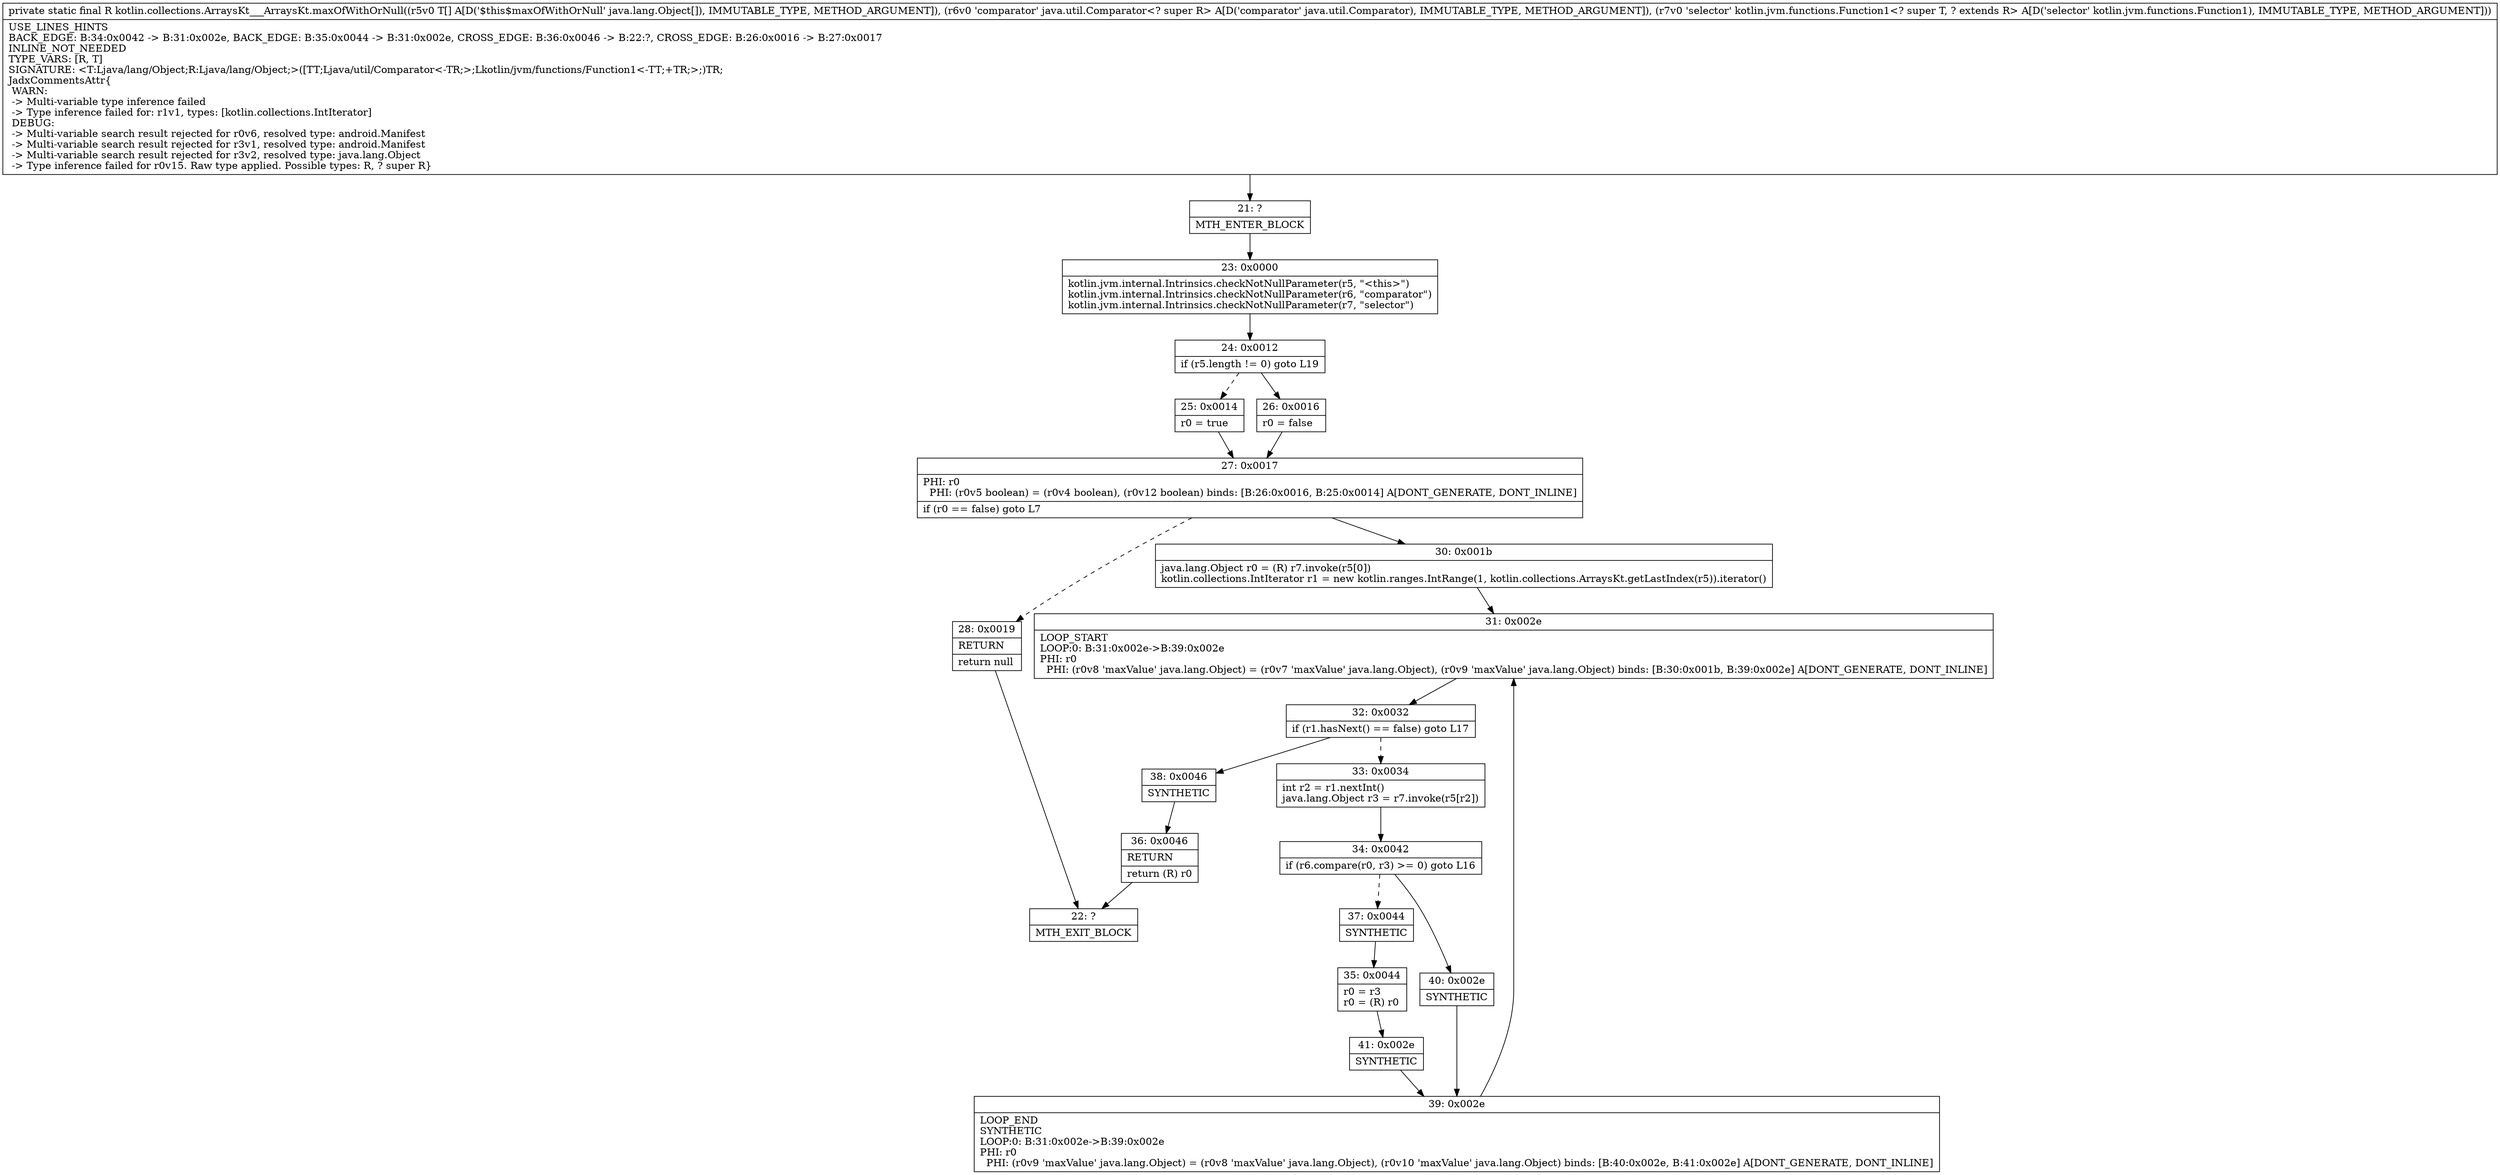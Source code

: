 digraph "CFG forkotlin.collections.ArraysKt___ArraysKt.maxOfWithOrNull([Ljava\/lang\/Object;Ljava\/util\/Comparator;Lkotlin\/jvm\/functions\/Function1;)Ljava\/lang\/Object;" {
Node_21 [shape=record,label="{21\:\ ?|MTH_ENTER_BLOCK\l}"];
Node_23 [shape=record,label="{23\:\ 0x0000|kotlin.jvm.internal.Intrinsics.checkNotNullParameter(r5, \"\<this\>\")\lkotlin.jvm.internal.Intrinsics.checkNotNullParameter(r6, \"comparator\")\lkotlin.jvm.internal.Intrinsics.checkNotNullParameter(r7, \"selector\")\l}"];
Node_24 [shape=record,label="{24\:\ 0x0012|if (r5.length != 0) goto L19\l}"];
Node_25 [shape=record,label="{25\:\ 0x0014|r0 = true\l}"];
Node_27 [shape=record,label="{27\:\ 0x0017|PHI: r0 \l  PHI: (r0v5 boolean) = (r0v4 boolean), (r0v12 boolean) binds: [B:26:0x0016, B:25:0x0014] A[DONT_GENERATE, DONT_INLINE]\l|if (r0 == false) goto L7\l}"];
Node_28 [shape=record,label="{28\:\ 0x0019|RETURN\l|return null\l}"];
Node_22 [shape=record,label="{22\:\ ?|MTH_EXIT_BLOCK\l}"];
Node_30 [shape=record,label="{30\:\ 0x001b|java.lang.Object r0 = (R) r7.invoke(r5[0])\lkotlin.collections.IntIterator r1 = new kotlin.ranges.IntRange(1, kotlin.collections.ArraysKt.getLastIndex(r5)).iterator()\l}"];
Node_31 [shape=record,label="{31\:\ 0x002e|LOOP_START\lLOOP:0: B:31:0x002e\-\>B:39:0x002e\lPHI: r0 \l  PHI: (r0v8 'maxValue' java.lang.Object) = (r0v7 'maxValue' java.lang.Object), (r0v9 'maxValue' java.lang.Object) binds: [B:30:0x001b, B:39:0x002e] A[DONT_GENERATE, DONT_INLINE]\l}"];
Node_32 [shape=record,label="{32\:\ 0x0032|if (r1.hasNext() == false) goto L17\l}"];
Node_33 [shape=record,label="{33\:\ 0x0034|int r2 = r1.nextInt()\ljava.lang.Object r3 = r7.invoke(r5[r2])\l}"];
Node_34 [shape=record,label="{34\:\ 0x0042|if (r6.compare(r0, r3) \>= 0) goto L16\l}"];
Node_37 [shape=record,label="{37\:\ 0x0044|SYNTHETIC\l}"];
Node_35 [shape=record,label="{35\:\ 0x0044|r0 = r3\lr0 = (R) r0\l}"];
Node_41 [shape=record,label="{41\:\ 0x002e|SYNTHETIC\l}"];
Node_39 [shape=record,label="{39\:\ 0x002e|LOOP_END\lSYNTHETIC\lLOOP:0: B:31:0x002e\-\>B:39:0x002e\lPHI: r0 \l  PHI: (r0v9 'maxValue' java.lang.Object) = (r0v8 'maxValue' java.lang.Object), (r0v10 'maxValue' java.lang.Object) binds: [B:40:0x002e, B:41:0x002e] A[DONT_GENERATE, DONT_INLINE]\l}"];
Node_40 [shape=record,label="{40\:\ 0x002e|SYNTHETIC\l}"];
Node_38 [shape=record,label="{38\:\ 0x0046|SYNTHETIC\l}"];
Node_36 [shape=record,label="{36\:\ 0x0046|RETURN\l|return (R) r0\l}"];
Node_26 [shape=record,label="{26\:\ 0x0016|r0 = false\l}"];
MethodNode[shape=record,label="{private static final R kotlin.collections.ArraysKt___ArraysKt.maxOfWithOrNull((r5v0 T[] A[D('$this$maxOfWithOrNull' java.lang.Object[]), IMMUTABLE_TYPE, METHOD_ARGUMENT]), (r6v0 'comparator' java.util.Comparator\<? super R\> A[D('comparator' java.util.Comparator), IMMUTABLE_TYPE, METHOD_ARGUMENT]), (r7v0 'selector' kotlin.jvm.functions.Function1\<? super T, ? extends R\> A[D('selector' kotlin.jvm.functions.Function1), IMMUTABLE_TYPE, METHOD_ARGUMENT]))  | USE_LINES_HINTS\lBACK_EDGE: B:34:0x0042 \-\> B:31:0x002e, BACK_EDGE: B:35:0x0044 \-\> B:31:0x002e, CROSS_EDGE: B:36:0x0046 \-\> B:22:?, CROSS_EDGE: B:26:0x0016 \-\> B:27:0x0017\lINLINE_NOT_NEEDED\lTYPE_VARS: [R, T]\lSIGNATURE: \<T:Ljava\/lang\/Object;R:Ljava\/lang\/Object;\>([TT;Ljava\/util\/Comparator\<\-TR;\>;Lkotlin\/jvm\/functions\/Function1\<\-TT;+TR;\>;)TR;\lJadxCommentsAttr\{\l WARN: \l \-\> Multi\-variable type inference failed\l \-\> Type inference failed for: r1v1, types: [kotlin.collections.IntIterator]\l DEBUG: \l \-\> Multi\-variable search result rejected for r0v6, resolved type: android.Manifest\l \-\> Multi\-variable search result rejected for r3v1, resolved type: android.Manifest\l \-\> Multi\-variable search result rejected for r3v2, resolved type: java.lang.Object\l \-\> Type inference failed for r0v15. Raw type applied. Possible types: R, ? super R\}\l}"];
MethodNode -> Node_21;Node_21 -> Node_23;
Node_23 -> Node_24;
Node_24 -> Node_25[style=dashed];
Node_24 -> Node_26;
Node_25 -> Node_27;
Node_27 -> Node_28[style=dashed];
Node_27 -> Node_30;
Node_28 -> Node_22;
Node_30 -> Node_31;
Node_31 -> Node_32;
Node_32 -> Node_33[style=dashed];
Node_32 -> Node_38;
Node_33 -> Node_34;
Node_34 -> Node_37[style=dashed];
Node_34 -> Node_40;
Node_37 -> Node_35;
Node_35 -> Node_41;
Node_41 -> Node_39;
Node_39 -> Node_31;
Node_40 -> Node_39;
Node_38 -> Node_36;
Node_36 -> Node_22;
Node_26 -> Node_27;
}

